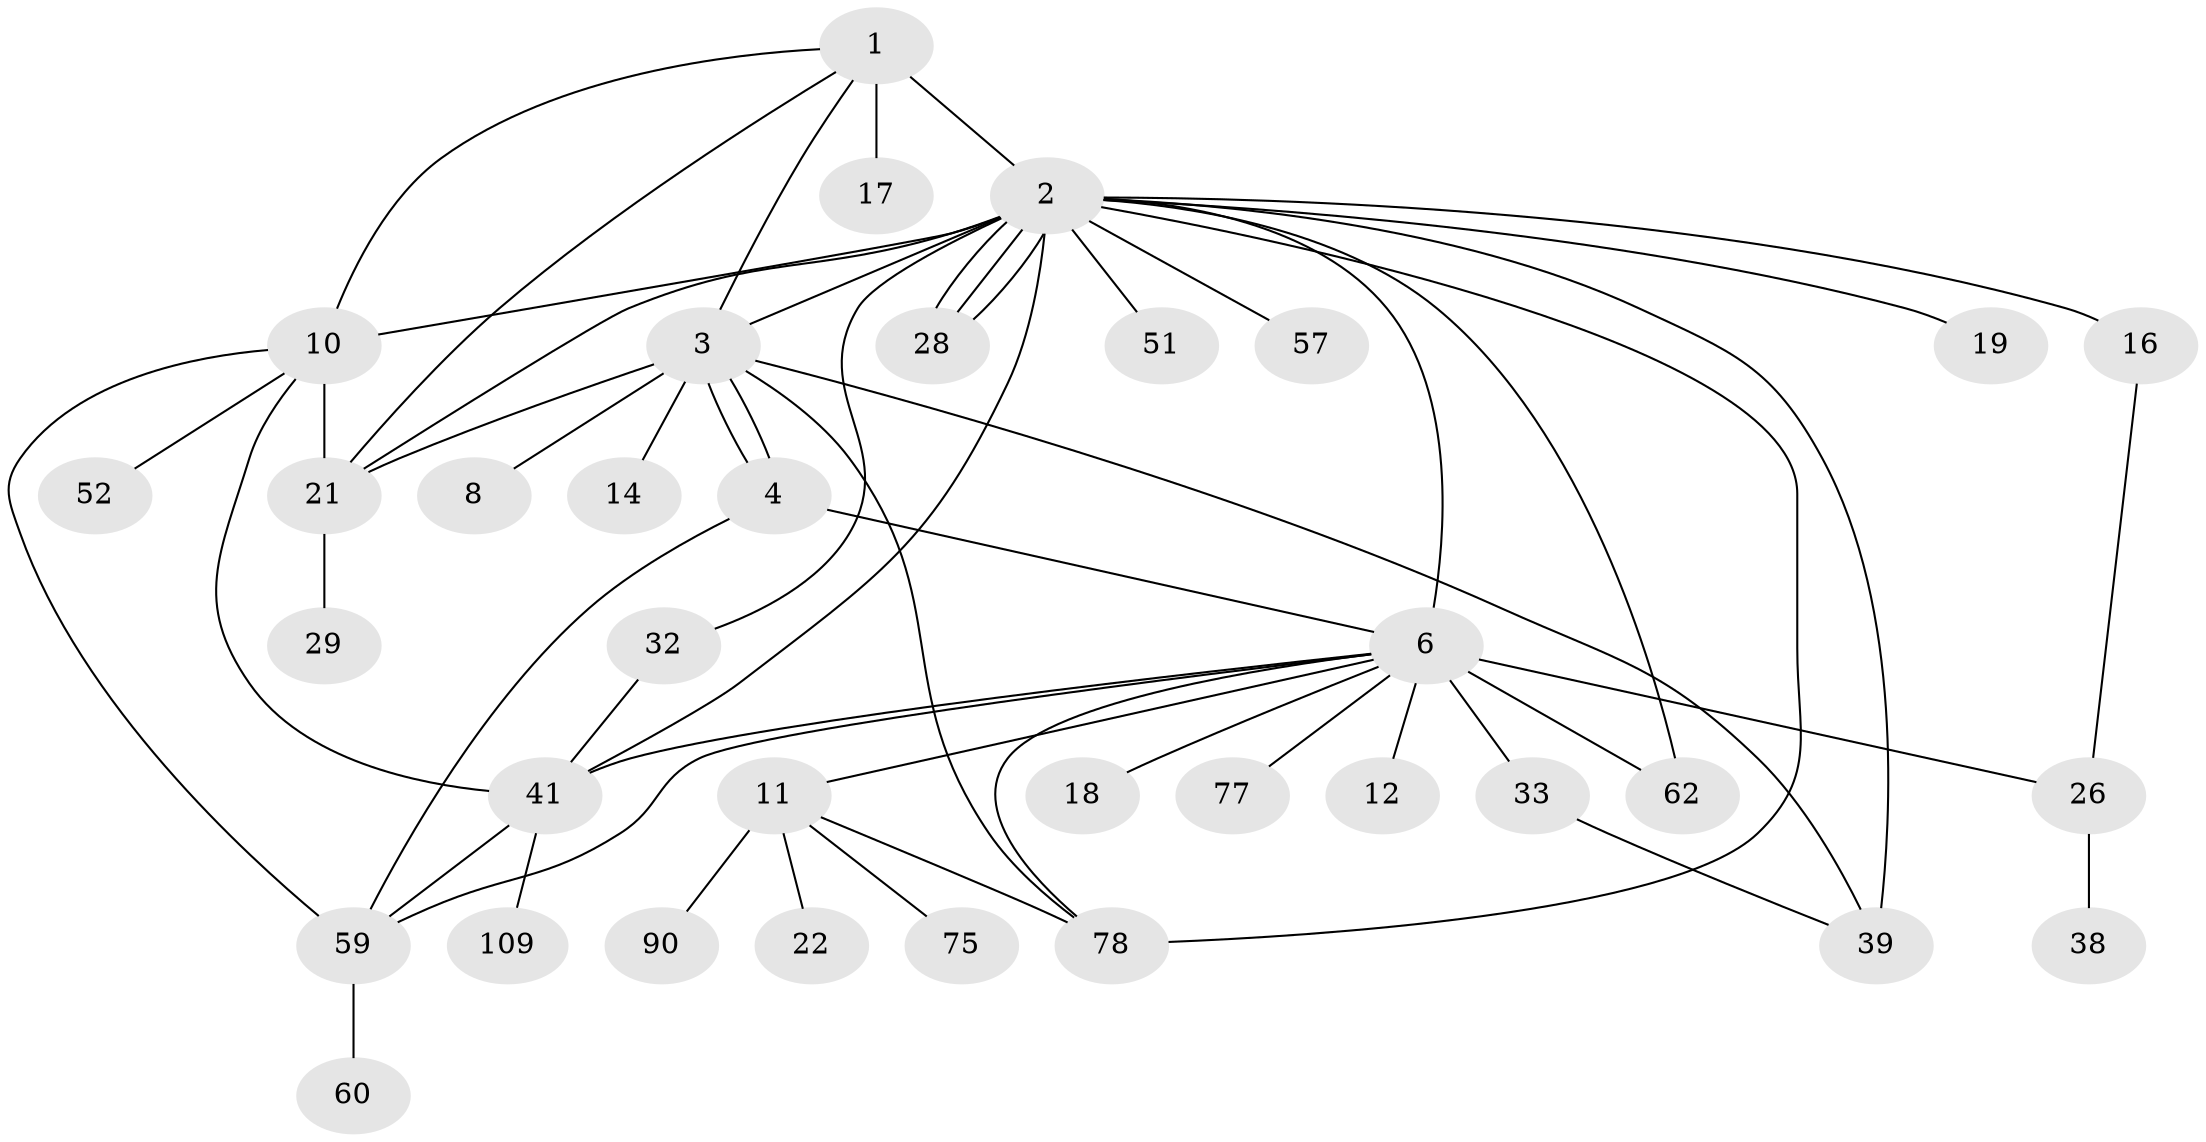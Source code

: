 // original degree distribution, {10: 0.017094017094017096, 27: 0.008547008547008548, 13: 0.008547008547008548, 12: 0.008547008547008548, 7: 0.02564102564102564, 16: 0.008547008547008548, 1: 0.5213675213675214, 5: 0.03418803418803419, 2: 0.1452991452991453, 3: 0.11965811965811966, 8: 0.008547008547008548, 4: 0.07692307692307693, 6: 0.017094017094017096}
// Generated by graph-tools (version 1.1) at 2025/18/03/04/25 18:18:17]
// undirected, 35 vertices, 56 edges
graph export_dot {
graph [start="1"]
  node [color=gray90,style=filled];
  1 [super="+23+99+97"];
  2 [super="+43+36+108+71+72+81+79+70+9+5+37+61+25"];
  3 [super="+35"];
  4 [super="+15+66+47+27+83+112+113+107+30"];
  6 [super="+24+7"];
  8;
  10;
  11;
  12;
  14;
  16 [super="+40"];
  17 [super="+73"];
  18;
  19 [super="+95"];
  21 [super="+96+89+44+48+49+34"];
  22;
  26 [super="+92"];
  28;
  29;
  32 [super="+63+103"];
  33 [super="+45"];
  38;
  39 [super="+64"];
  41 [super="+74"];
  51;
  52;
  57;
  59 [super="+67"];
  60;
  62 [super="+115"];
  75;
  77;
  78;
  90;
  109;
  1 -- 2 [weight=3];
  1 -- 3;
  1 -- 10;
  1 -- 17;
  1 -- 21;
  2 -- 3 [weight=5];
  2 -- 6 [weight=8];
  2 -- 16 [weight=3];
  2 -- 19;
  2 -- 28 [weight=2];
  2 -- 28;
  2 -- 28;
  2 -- 32;
  2 -- 39;
  2 -- 51;
  2 -- 21 [weight=2];
  2 -- 41 [weight=3];
  2 -- 57;
  2 -- 78;
  2 -- 10;
  2 -- 62;
  3 -- 4;
  3 -- 4;
  3 -- 8;
  3 -- 14;
  3 -- 78;
  3 -- 39;
  3 -- 21;
  4 -- 6 [weight=2];
  4 -- 59;
  6 -- 11;
  6 -- 12;
  6 -- 18;
  6 -- 26;
  6 -- 62;
  6 -- 77;
  6 -- 78;
  6 -- 41;
  6 -- 33;
  6 -- 59;
  10 -- 21 [weight=2];
  10 -- 41;
  10 -- 52;
  10 -- 59;
  11 -- 22;
  11 -- 75;
  11 -- 78;
  11 -- 90;
  16 -- 26;
  21 -- 29;
  26 -- 38;
  32 -- 41;
  33 -- 39;
  41 -- 59;
  41 -- 109;
  59 -- 60;
}
